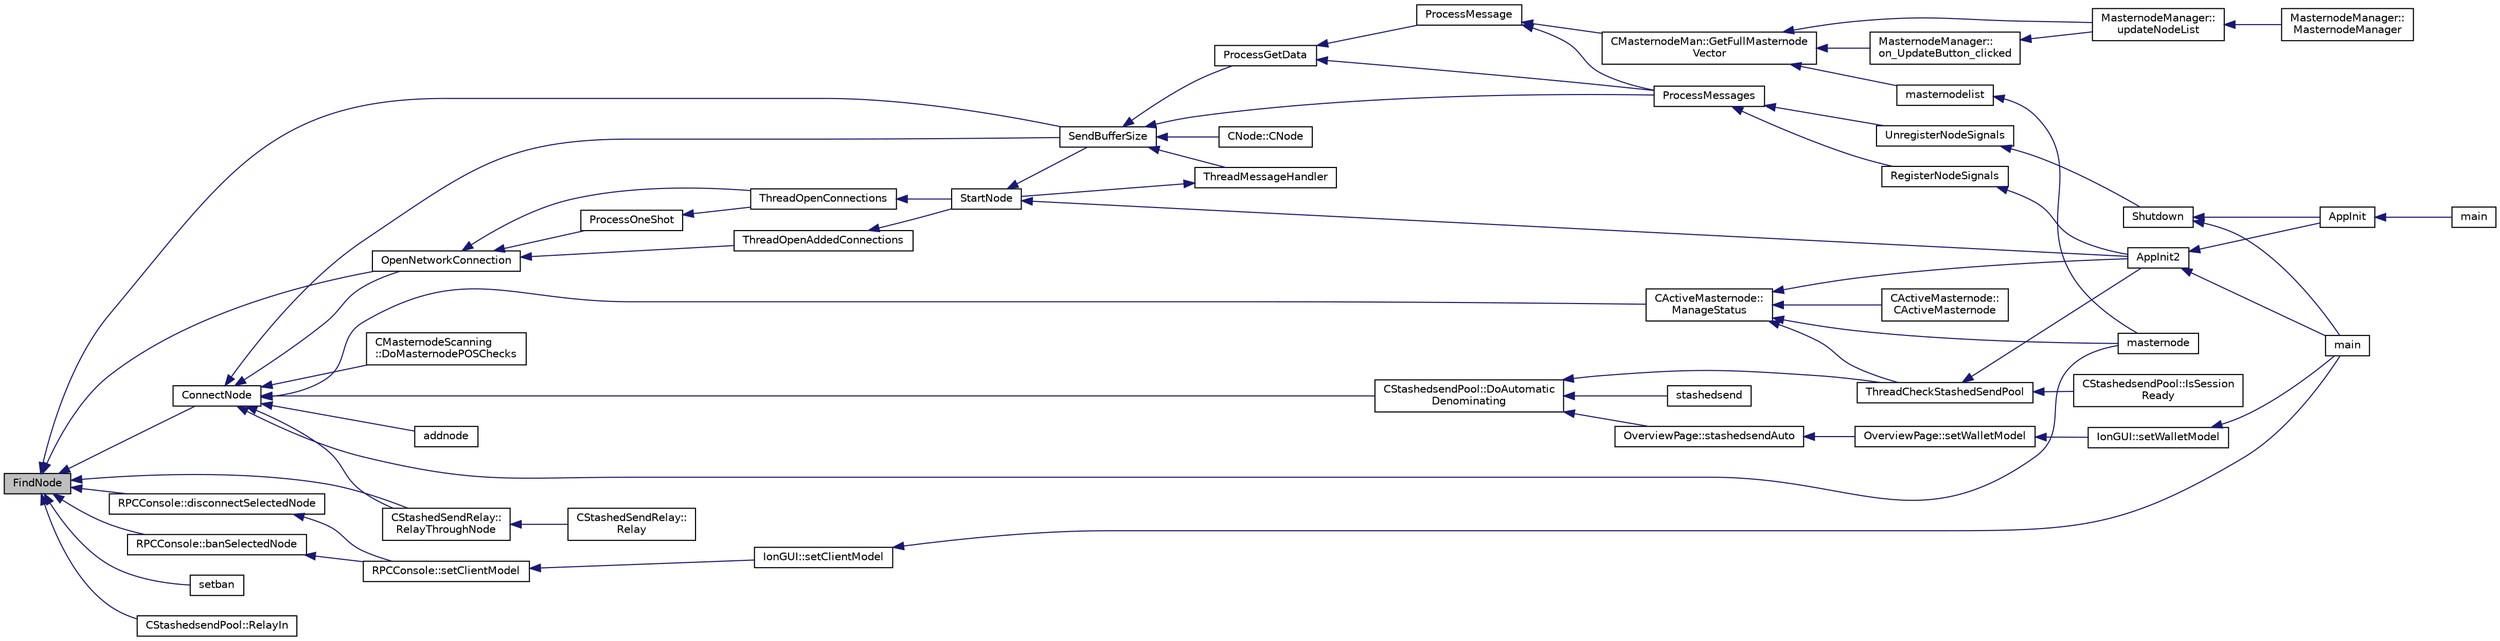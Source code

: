 digraph "FindNode"
{
  edge [fontname="Helvetica",fontsize="10",labelfontname="Helvetica",labelfontsize="10"];
  node [fontname="Helvetica",fontsize="10",shape=record];
  rankdir="LR";
  Node589 [label="FindNode",height=0.2,width=0.4,color="black", fillcolor="grey75", style="filled", fontcolor="black"];
  Node589 -> Node590 [dir="back",color="midnightblue",fontsize="10",style="solid",fontname="Helvetica"];
  Node590 [label="ConnectNode",height=0.2,width=0.4,color="black", fillcolor="white", style="filled",URL="$d7/d97/net_8h.html#ab2c1bd88322f3f689616e70be5b53ade"];
  Node590 -> Node591 [dir="back",color="midnightblue",fontsize="10",style="solid",fontname="Helvetica"];
  Node591 [label="CActiveMasternode::\lManageStatus",height=0.2,width=0.4,color="black", fillcolor="white", style="filled",URL="$d9/d29/class_c_active_masternode.html#a8004b3b2100da7dcfedbd1e959633e51"];
  Node591 -> Node592 [dir="back",color="midnightblue",fontsize="10",style="solid",fontname="Helvetica"];
  Node592 [label="CActiveMasternode::\lCActiveMasternode",height=0.2,width=0.4,color="black", fillcolor="white", style="filled",URL="$d9/d29/class_c_active_masternode.html#a7ffb946d1b2aad0054d3b3efce8c0543"];
  Node591 -> Node593 [dir="back",color="midnightblue",fontsize="10",style="solid",fontname="Helvetica"];
  Node593 [label="AppInit2",height=0.2,width=0.4,color="black", fillcolor="white", style="filled",URL="$d8/dc0/init_8h.html#a1a4c1bfbf6ba1db77e988b89b9cadfd3",tooltip="Initialize ion. "];
  Node593 -> Node594 [dir="back",color="midnightblue",fontsize="10",style="solid",fontname="Helvetica"];
  Node594 [label="AppInit",height=0.2,width=0.4,color="black", fillcolor="white", style="filled",URL="$d4/d35/iond_8cpp.html#ac59316b767e6984e1285f0531275286b"];
  Node594 -> Node595 [dir="back",color="midnightblue",fontsize="10",style="solid",fontname="Helvetica"];
  Node595 [label="main",height=0.2,width=0.4,color="black", fillcolor="white", style="filled",URL="$d4/d35/iond_8cpp.html#a0ddf1224851353fc92bfbff6f499fa97"];
  Node593 -> Node596 [dir="back",color="midnightblue",fontsize="10",style="solid",fontname="Helvetica"];
  Node596 [label="main",height=0.2,width=0.4,color="black", fillcolor="white", style="filled",URL="$d5/d2d/ion_8cpp.html#a0ddf1224851353fc92bfbff6f499fa97"];
  Node591 -> Node597 [dir="back",color="midnightblue",fontsize="10",style="solid",fontname="Helvetica"];
  Node597 [label="masternode",height=0.2,width=0.4,color="black", fillcolor="white", style="filled",URL="$d5/d6b/rpcstashedsend_8cpp.html#a30609e443aeb47c29ed0878d16b1b5e1"];
  Node591 -> Node598 [dir="back",color="midnightblue",fontsize="10",style="solid",fontname="Helvetica"];
  Node598 [label="ThreadCheckStashedSendPool",height=0.2,width=0.4,color="black", fillcolor="white", style="filled",URL="$d9/dbc/stashedsend_8h.html#ab583ddc86effded8432ea5387f77d883"];
  Node598 -> Node593 [dir="back",color="midnightblue",fontsize="10",style="solid",fontname="Helvetica"];
  Node598 -> Node599 [dir="back",color="midnightblue",fontsize="10",style="solid",fontname="Helvetica"];
  Node599 [label="CStashedsendPool::IsSession\lReady",height=0.2,width=0.4,color="black", fillcolor="white", style="filled",URL="$dd/d8a/class_c_stashedsend_pool.html#acb903e97bacd0ecf2f1c3c0d82e6641c",tooltip="Do we have enough users to take entries? "];
  Node590 -> Node600 [dir="back",color="midnightblue",fontsize="10",style="solid",fontname="Helvetica"];
  Node600 [label="CMasternodeScanning\l::DoMasternodePOSChecks",height=0.2,width=0.4,color="black", fillcolor="white", style="filled",URL="$d5/d9f/class_c_masternode_scanning.html#a6bc18fb7508f702e2a2d1c3731342f8f"];
  Node590 -> Node601 [dir="back",color="midnightblue",fontsize="10",style="solid",fontname="Helvetica"];
  Node601 [label="OpenNetworkConnection",height=0.2,width=0.4,color="black", fillcolor="white", style="filled",URL="$dd/d84/net_8cpp.html#aa19cb8e6cf23a990e585f2bbf9ece276"];
  Node601 -> Node602 [dir="back",color="midnightblue",fontsize="10",style="solid",fontname="Helvetica"];
  Node602 [label="ProcessOneShot",height=0.2,width=0.4,color="black", fillcolor="white", style="filled",URL="$dd/d84/net_8cpp.html#af2ec2d087be42005dc76eac64a531088"];
  Node602 -> Node603 [dir="back",color="midnightblue",fontsize="10",style="solid",fontname="Helvetica"];
  Node603 [label="ThreadOpenConnections",height=0.2,width=0.4,color="black", fillcolor="white", style="filled",URL="$dd/d84/net_8cpp.html#a3b4720330e61127963a43df26b80f804"];
  Node603 -> Node604 [dir="back",color="midnightblue",fontsize="10",style="solid",fontname="Helvetica"];
  Node604 [label="StartNode",height=0.2,width=0.4,color="black", fillcolor="white", style="filled",URL="$d7/d97/net_8h.html#a9396d8054e8f74959e9391871aaddde0"];
  Node604 -> Node593 [dir="back",color="midnightblue",fontsize="10",style="solid",fontname="Helvetica"];
  Node604 -> Node605 [dir="back",color="midnightblue",fontsize="10",style="solid",fontname="Helvetica"];
  Node605 [label="SendBufferSize",height=0.2,width=0.4,color="black", fillcolor="white", style="filled",URL="$d7/d97/net_8h.html#a13f289d6233bd32b78a38793f76bdccb"];
  Node605 -> Node606 [dir="back",color="midnightblue",fontsize="10",style="solid",fontname="Helvetica"];
  Node606 [label="ProcessGetData",height=0.2,width=0.4,color="black", fillcolor="white", style="filled",URL="$df/d0a/main_8cpp.html#a3be415b83ecfe1f4215e0bd28c3b1eec"];
  Node606 -> Node607 [dir="back",color="midnightblue",fontsize="10",style="solid",fontname="Helvetica"];
  Node607 [label="ProcessMessage",height=0.2,width=0.4,color="black", fillcolor="white", style="filled",URL="$df/d0a/main_8cpp.html#a8ba92b1a4bce3c835e887a9073d17d8e"];
  Node607 -> Node608 [dir="back",color="midnightblue",fontsize="10",style="solid",fontname="Helvetica"];
  Node608 [label="ProcessMessages",height=0.2,width=0.4,color="black", fillcolor="white", style="filled",URL="$d4/dbf/main_8h.html#a196f9318f02448b85b28d612698934fd"];
  Node608 -> Node609 [dir="back",color="midnightblue",fontsize="10",style="solid",fontname="Helvetica"];
  Node609 [label="RegisterNodeSignals",height=0.2,width=0.4,color="black", fillcolor="white", style="filled",URL="$d4/dbf/main_8h.html#ab02615ff65f91d69f8d786ec900baa8a",tooltip="Register with a network node to receive its signals. "];
  Node609 -> Node593 [dir="back",color="midnightblue",fontsize="10",style="solid",fontname="Helvetica"];
  Node608 -> Node610 [dir="back",color="midnightblue",fontsize="10",style="solid",fontname="Helvetica"];
  Node610 [label="UnregisterNodeSignals",height=0.2,width=0.4,color="black", fillcolor="white", style="filled",URL="$d4/dbf/main_8h.html#a3ef0cc6e9d9d6435ee2a5569244d6ebd",tooltip="Unregister a network node. "];
  Node610 -> Node611 [dir="back",color="midnightblue",fontsize="10",style="solid",fontname="Helvetica"];
  Node611 [label="Shutdown",height=0.2,width=0.4,color="black", fillcolor="white", style="filled",URL="$d8/dc0/init_8h.html#ac5f038c2b480cf9ef5e19e3eba8dbaf9"];
  Node611 -> Node594 [dir="back",color="midnightblue",fontsize="10",style="solid",fontname="Helvetica"];
  Node611 -> Node596 [dir="back",color="midnightblue",fontsize="10",style="solid",fontname="Helvetica"];
  Node607 -> Node612 [dir="back",color="midnightblue",fontsize="10",style="solid",fontname="Helvetica"];
  Node612 [label="CMasternodeMan::GetFullMasternode\lVector",height=0.2,width=0.4,color="black", fillcolor="white", style="filled",URL="$dc/d6b/class_c_masternode_man.html#ab39e213a7601e1bef2eba1d5d63206f5"];
  Node612 -> Node613 [dir="back",color="midnightblue",fontsize="10",style="solid",fontname="Helvetica"];
  Node613 [label="MasternodeManager::\lupdateNodeList",height=0.2,width=0.4,color="black", fillcolor="white", style="filled",URL="$d9/d70/class_masternode_manager.html#a5485a8bd6ccf673027165cc1207dfae9"];
  Node613 -> Node614 [dir="back",color="midnightblue",fontsize="10",style="solid",fontname="Helvetica"];
  Node614 [label="MasternodeManager::\lMasternodeManager",height=0.2,width=0.4,color="black", fillcolor="white", style="filled",URL="$d9/d70/class_masternode_manager.html#ad18cb99065e056e6b791e2356de826bf"];
  Node612 -> Node615 [dir="back",color="midnightblue",fontsize="10",style="solid",fontname="Helvetica"];
  Node615 [label="MasternodeManager::\lon_UpdateButton_clicked",height=0.2,width=0.4,color="black", fillcolor="white", style="filled",URL="$d9/d70/class_masternode_manager.html#ae8d07b4d869e3eb09fe1be445eff0430"];
  Node615 -> Node613 [dir="back",color="midnightblue",fontsize="10",style="solid",fontname="Helvetica"];
  Node612 -> Node616 [dir="back",color="midnightblue",fontsize="10",style="solid",fontname="Helvetica"];
  Node616 [label="masternodelist",height=0.2,width=0.4,color="black", fillcolor="white", style="filled",URL="$d5/d6b/rpcstashedsend_8cpp.html#a3a7ed7e37f21eb2912afc6e776f7236c"];
  Node616 -> Node597 [dir="back",color="midnightblue",fontsize="10",style="solid",fontname="Helvetica"];
  Node606 -> Node608 [dir="back",color="midnightblue",fontsize="10",style="solid",fontname="Helvetica"];
  Node605 -> Node608 [dir="back",color="midnightblue",fontsize="10",style="solid",fontname="Helvetica"];
  Node605 -> Node617 [dir="back",color="midnightblue",fontsize="10",style="solid",fontname="Helvetica"];
  Node617 [label="ThreadMessageHandler",height=0.2,width=0.4,color="black", fillcolor="white", style="filled",URL="$dd/d84/net_8cpp.html#a379b0d3521bdd62ac296f219d70c4e30"];
  Node617 -> Node604 [dir="back",color="midnightblue",fontsize="10",style="solid",fontname="Helvetica"];
  Node605 -> Node618 [dir="back",color="midnightblue",fontsize="10",style="solid",fontname="Helvetica"];
  Node618 [label="CNode::CNode",height=0.2,width=0.4,color="black", fillcolor="white", style="filled",URL="$d1/d64/class_c_node.html#a51556705550511146245b9fb2fec09c1"];
  Node601 -> Node603 [dir="back",color="midnightblue",fontsize="10",style="solid",fontname="Helvetica"];
  Node601 -> Node619 [dir="back",color="midnightblue",fontsize="10",style="solid",fontname="Helvetica"];
  Node619 [label="ThreadOpenAddedConnections",height=0.2,width=0.4,color="black", fillcolor="white", style="filled",URL="$dd/d84/net_8cpp.html#a2d1ca95557ae336582b886a251e7fe94"];
  Node619 -> Node604 [dir="back",color="midnightblue",fontsize="10",style="solid",fontname="Helvetica"];
  Node590 -> Node605 [dir="back",color="midnightblue",fontsize="10",style="solid",fontname="Helvetica"];
  Node590 -> Node620 [dir="back",color="midnightblue",fontsize="10",style="solid",fontname="Helvetica"];
  Node620 [label="addnode",height=0.2,width=0.4,color="black", fillcolor="white", style="filled",URL="$df/dab/rpcnet_8cpp.html#ab455bfd729ba34d3bb55b716e62405a3"];
  Node590 -> Node597 [dir="back",color="midnightblue",fontsize="10",style="solid",fontname="Helvetica"];
  Node590 -> Node621 [dir="back",color="midnightblue",fontsize="10",style="solid",fontname="Helvetica"];
  Node621 [label="CStashedSendRelay::\lRelayThroughNode",height=0.2,width=0.4,color="black", fillcolor="white", style="filled",URL="$d2/d25/class_c_stashed_send_relay.html#a3e759315bdccb63c1810582eeffa080e"];
  Node621 -> Node622 [dir="back",color="midnightblue",fontsize="10",style="solid",fontname="Helvetica"];
  Node622 [label="CStashedSendRelay::\lRelay",height=0.2,width=0.4,color="black", fillcolor="white", style="filled",URL="$d2/d25/class_c_stashed_send_relay.html#a1466672b4c8f26d5cef789ea42388718"];
  Node590 -> Node623 [dir="back",color="midnightblue",fontsize="10",style="solid",fontname="Helvetica"];
  Node623 [label="CStashedsendPool::DoAutomatic\lDenominating",height=0.2,width=0.4,color="black", fillcolor="white", style="filled",URL="$dd/d8a/class_c_stashedsend_pool.html#a21f19df4854af34c8f89187c768a524f",tooltip="Passively run Stashedsend in the background according to the configuration in settings (only for QT) ..."];
  Node623 -> Node624 [dir="back",color="midnightblue",fontsize="10",style="solid",fontname="Helvetica"];
  Node624 [label="OverviewPage::stashedsendAuto",height=0.2,width=0.4,color="black", fillcolor="white", style="filled",URL="$d1/d91/class_overview_page.html#abf60d7de5f283687a914b487dc44ca76"];
  Node624 -> Node625 [dir="back",color="midnightblue",fontsize="10",style="solid",fontname="Helvetica"];
  Node625 [label="OverviewPage::setWalletModel",height=0.2,width=0.4,color="black", fillcolor="white", style="filled",URL="$d1/d91/class_overview_page.html#a2ed52a3a87e9c74fee38fa873c9bc71f"];
  Node625 -> Node626 [dir="back",color="midnightblue",fontsize="10",style="solid",fontname="Helvetica"];
  Node626 [label="IonGUI::setWalletModel",height=0.2,width=0.4,color="black", fillcolor="white", style="filled",URL="$dc/d0b/class_ion_g_u_i.html#a37f87db65498b036d387c705a749c45d",tooltip="Set the wallet model. "];
  Node626 -> Node596 [dir="back",color="midnightblue",fontsize="10",style="solid",fontname="Helvetica"];
  Node623 -> Node627 [dir="back",color="midnightblue",fontsize="10",style="solid",fontname="Helvetica"];
  Node627 [label="stashedsend",height=0.2,width=0.4,color="black", fillcolor="white", style="filled",URL="$d5/d6b/rpcstashedsend_8cpp.html#a5a7cb1ad55aeaa8bcbb5172e9153a75a"];
  Node623 -> Node598 [dir="back",color="midnightblue",fontsize="10",style="solid",fontname="Helvetica"];
  Node589 -> Node601 [dir="back",color="midnightblue",fontsize="10",style="solid",fontname="Helvetica"];
  Node589 -> Node605 [dir="back",color="midnightblue",fontsize="10",style="solid",fontname="Helvetica"];
  Node589 -> Node628 [dir="back",color="midnightblue",fontsize="10",style="solid",fontname="Helvetica"];
  Node628 [label="RPCConsole::disconnectSelectedNode",height=0.2,width=0.4,color="black", fillcolor="white", style="filled",URL="$d7/de8/class_r_p_c_console.html#a697e3fab280ee0c9033eeff2f64ec742",tooltip="Disconnect a selected node on the Peers tab. "];
  Node628 -> Node629 [dir="back",color="midnightblue",fontsize="10",style="solid",fontname="Helvetica"];
  Node629 [label="RPCConsole::setClientModel",height=0.2,width=0.4,color="black", fillcolor="white", style="filled",URL="$d7/de8/class_r_p_c_console.html#a355349a33664a07628e9ca22a60f5fa7"];
  Node629 -> Node630 [dir="back",color="midnightblue",fontsize="10",style="solid",fontname="Helvetica"];
  Node630 [label="IonGUI::setClientModel",height=0.2,width=0.4,color="black", fillcolor="white", style="filled",URL="$dc/d0b/class_ion_g_u_i.html#aee0c583c834ce4f4c598c29db83b0680",tooltip="Set the client model. "];
  Node630 -> Node596 [dir="back",color="midnightblue",fontsize="10",style="solid",fontname="Helvetica"];
  Node589 -> Node631 [dir="back",color="midnightblue",fontsize="10",style="solid",fontname="Helvetica"];
  Node631 [label="RPCConsole::banSelectedNode",height=0.2,width=0.4,color="black", fillcolor="white", style="filled",URL="$d7/de8/class_r_p_c_console.html#aacaf485583b6342c5e1877e7582f95c5",tooltip="Ban a selected node on the Peers tab. "];
  Node631 -> Node629 [dir="back",color="midnightblue",fontsize="10",style="solid",fontname="Helvetica"];
  Node589 -> Node632 [dir="back",color="midnightblue",fontsize="10",style="solid",fontname="Helvetica"];
  Node632 [label="setban",height=0.2,width=0.4,color="black", fillcolor="white", style="filled",URL="$df/dab/rpcnet_8cpp.html#a4691c5765507f04c86e42e8df1e5c047"];
  Node589 -> Node621 [dir="back",color="midnightblue",fontsize="10",style="solid",fontname="Helvetica"];
  Node589 -> Node633 [dir="back",color="midnightblue",fontsize="10",style="solid",fontname="Helvetica"];
  Node633 [label="CStashedsendPool::RelayIn",height=0.2,width=0.4,color="black", fillcolor="white", style="filled",URL="$dd/d8a/class_c_stashedsend_pool.html#aebe6dcd903303539047d0ae907fe38f7"];
}
